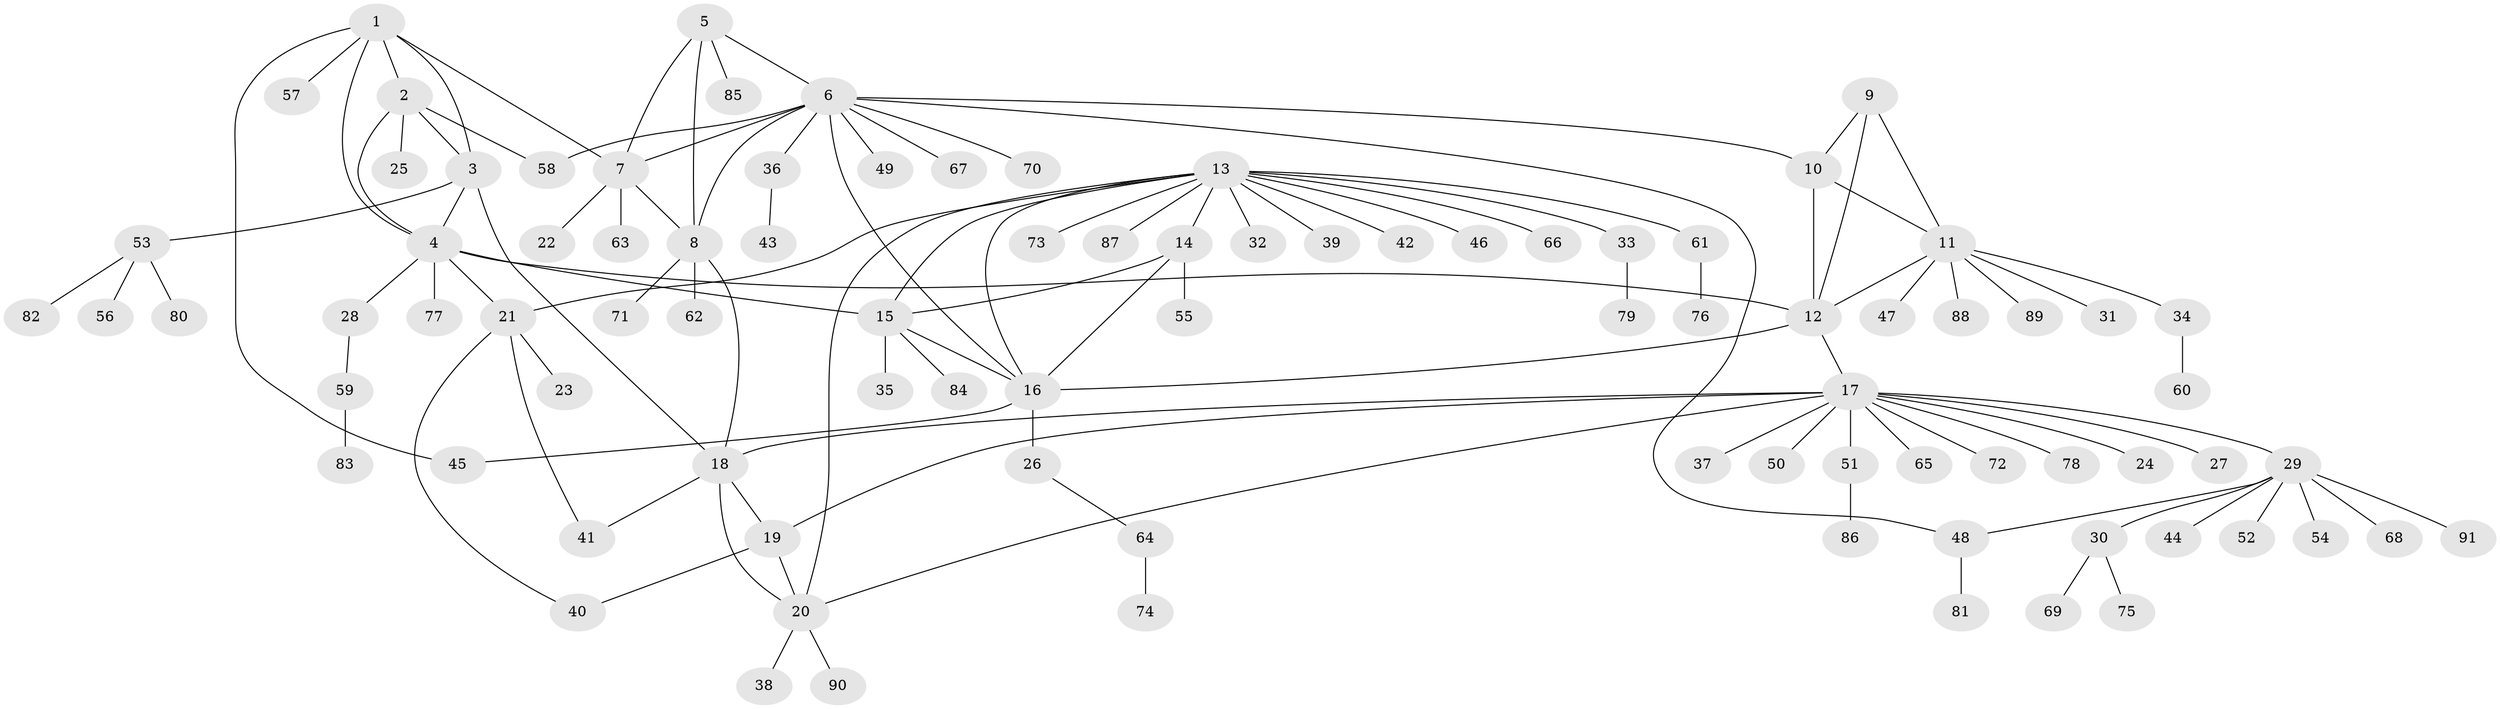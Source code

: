 // Generated by graph-tools (version 1.1) at 2025/11/02/27/25 16:11:37]
// undirected, 91 vertices, 117 edges
graph export_dot {
graph [start="1"]
  node [color=gray90,style=filled];
  1;
  2;
  3;
  4;
  5;
  6;
  7;
  8;
  9;
  10;
  11;
  12;
  13;
  14;
  15;
  16;
  17;
  18;
  19;
  20;
  21;
  22;
  23;
  24;
  25;
  26;
  27;
  28;
  29;
  30;
  31;
  32;
  33;
  34;
  35;
  36;
  37;
  38;
  39;
  40;
  41;
  42;
  43;
  44;
  45;
  46;
  47;
  48;
  49;
  50;
  51;
  52;
  53;
  54;
  55;
  56;
  57;
  58;
  59;
  60;
  61;
  62;
  63;
  64;
  65;
  66;
  67;
  68;
  69;
  70;
  71;
  72;
  73;
  74;
  75;
  76;
  77;
  78;
  79;
  80;
  81;
  82;
  83;
  84;
  85;
  86;
  87;
  88;
  89;
  90;
  91;
  1 -- 2;
  1 -- 3;
  1 -- 4;
  1 -- 7;
  1 -- 45;
  1 -- 57;
  2 -- 3;
  2 -- 4;
  2 -- 25;
  2 -- 58;
  3 -- 4;
  3 -- 18;
  3 -- 53;
  4 -- 12;
  4 -- 15;
  4 -- 21;
  4 -- 28;
  4 -- 77;
  5 -- 6;
  5 -- 7;
  5 -- 8;
  5 -- 85;
  6 -- 7;
  6 -- 8;
  6 -- 10;
  6 -- 16;
  6 -- 36;
  6 -- 48;
  6 -- 49;
  6 -- 58;
  6 -- 67;
  6 -- 70;
  7 -- 8;
  7 -- 22;
  7 -- 63;
  8 -- 18;
  8 -- 62;
  8 -- 71;
  9 -- 10;
  9 -- 11;
  9 -- 12;
  10 -- 11;
  10 -- 12;
  11 -- 12;
  11 -- 31;
  11 -- 34;
  11 -- 47;
  11 -- 88;
  11 -- 89;
  12 -- 16;
  12 -- 17;
  13 -- 14;
  13 -- 15;
  13 -- 16;
  13 -- 20;
  13 -- 21;
  13 -- 32;
  13 -- 33;
  13 -- 39;
  13 -- 42;
  13 -- 46;
  13 -- 61;
  13 -- 66;
  13 -- 73;
  13 -- 87;
  14 -- 15;
  14 -- 16;
  14 -- 55;
  15 -- 16;
  15 -- 35;
  15 -- 84;
  16 -- 26;
  16 -- 45;
  17 -- 18;
  17 -- 19;
  17 -- 20;
  17 -- 24;
  17 -- 27;
  17 -- 29;
  17 -- 37;
  17 -- 50;
  17 -- 51;
  17 -- 65;
  17 -- 72;
  17 -- 78;
  18 -- 19;
  18 -- 20;
  18 -- 41;
  19 -- 20;
  19 -- 40;
  20 -- 38;
  20 -- 90;
  21 -- 23;
  21 -- 40;
  21 -- 41;
  26 -- 64;
  28 -- 59;
  29 -- 30;
  29 -- 44;
  29 -- 48;
  29 -- 52;
  29 -- 54;
  29 -- 68;
  29 -- 91;
  30 -- 69;
  30 -- 75;
  33 -- 79;
  34 -- 60;
  36 -- 43;
  48 -- 81;
  51 -- 86;
  53 -- 56;
  53 -- 80;
  53 -- 82;
  59 -- 83;
  61 -- 76;
  64 -- 74;
}
